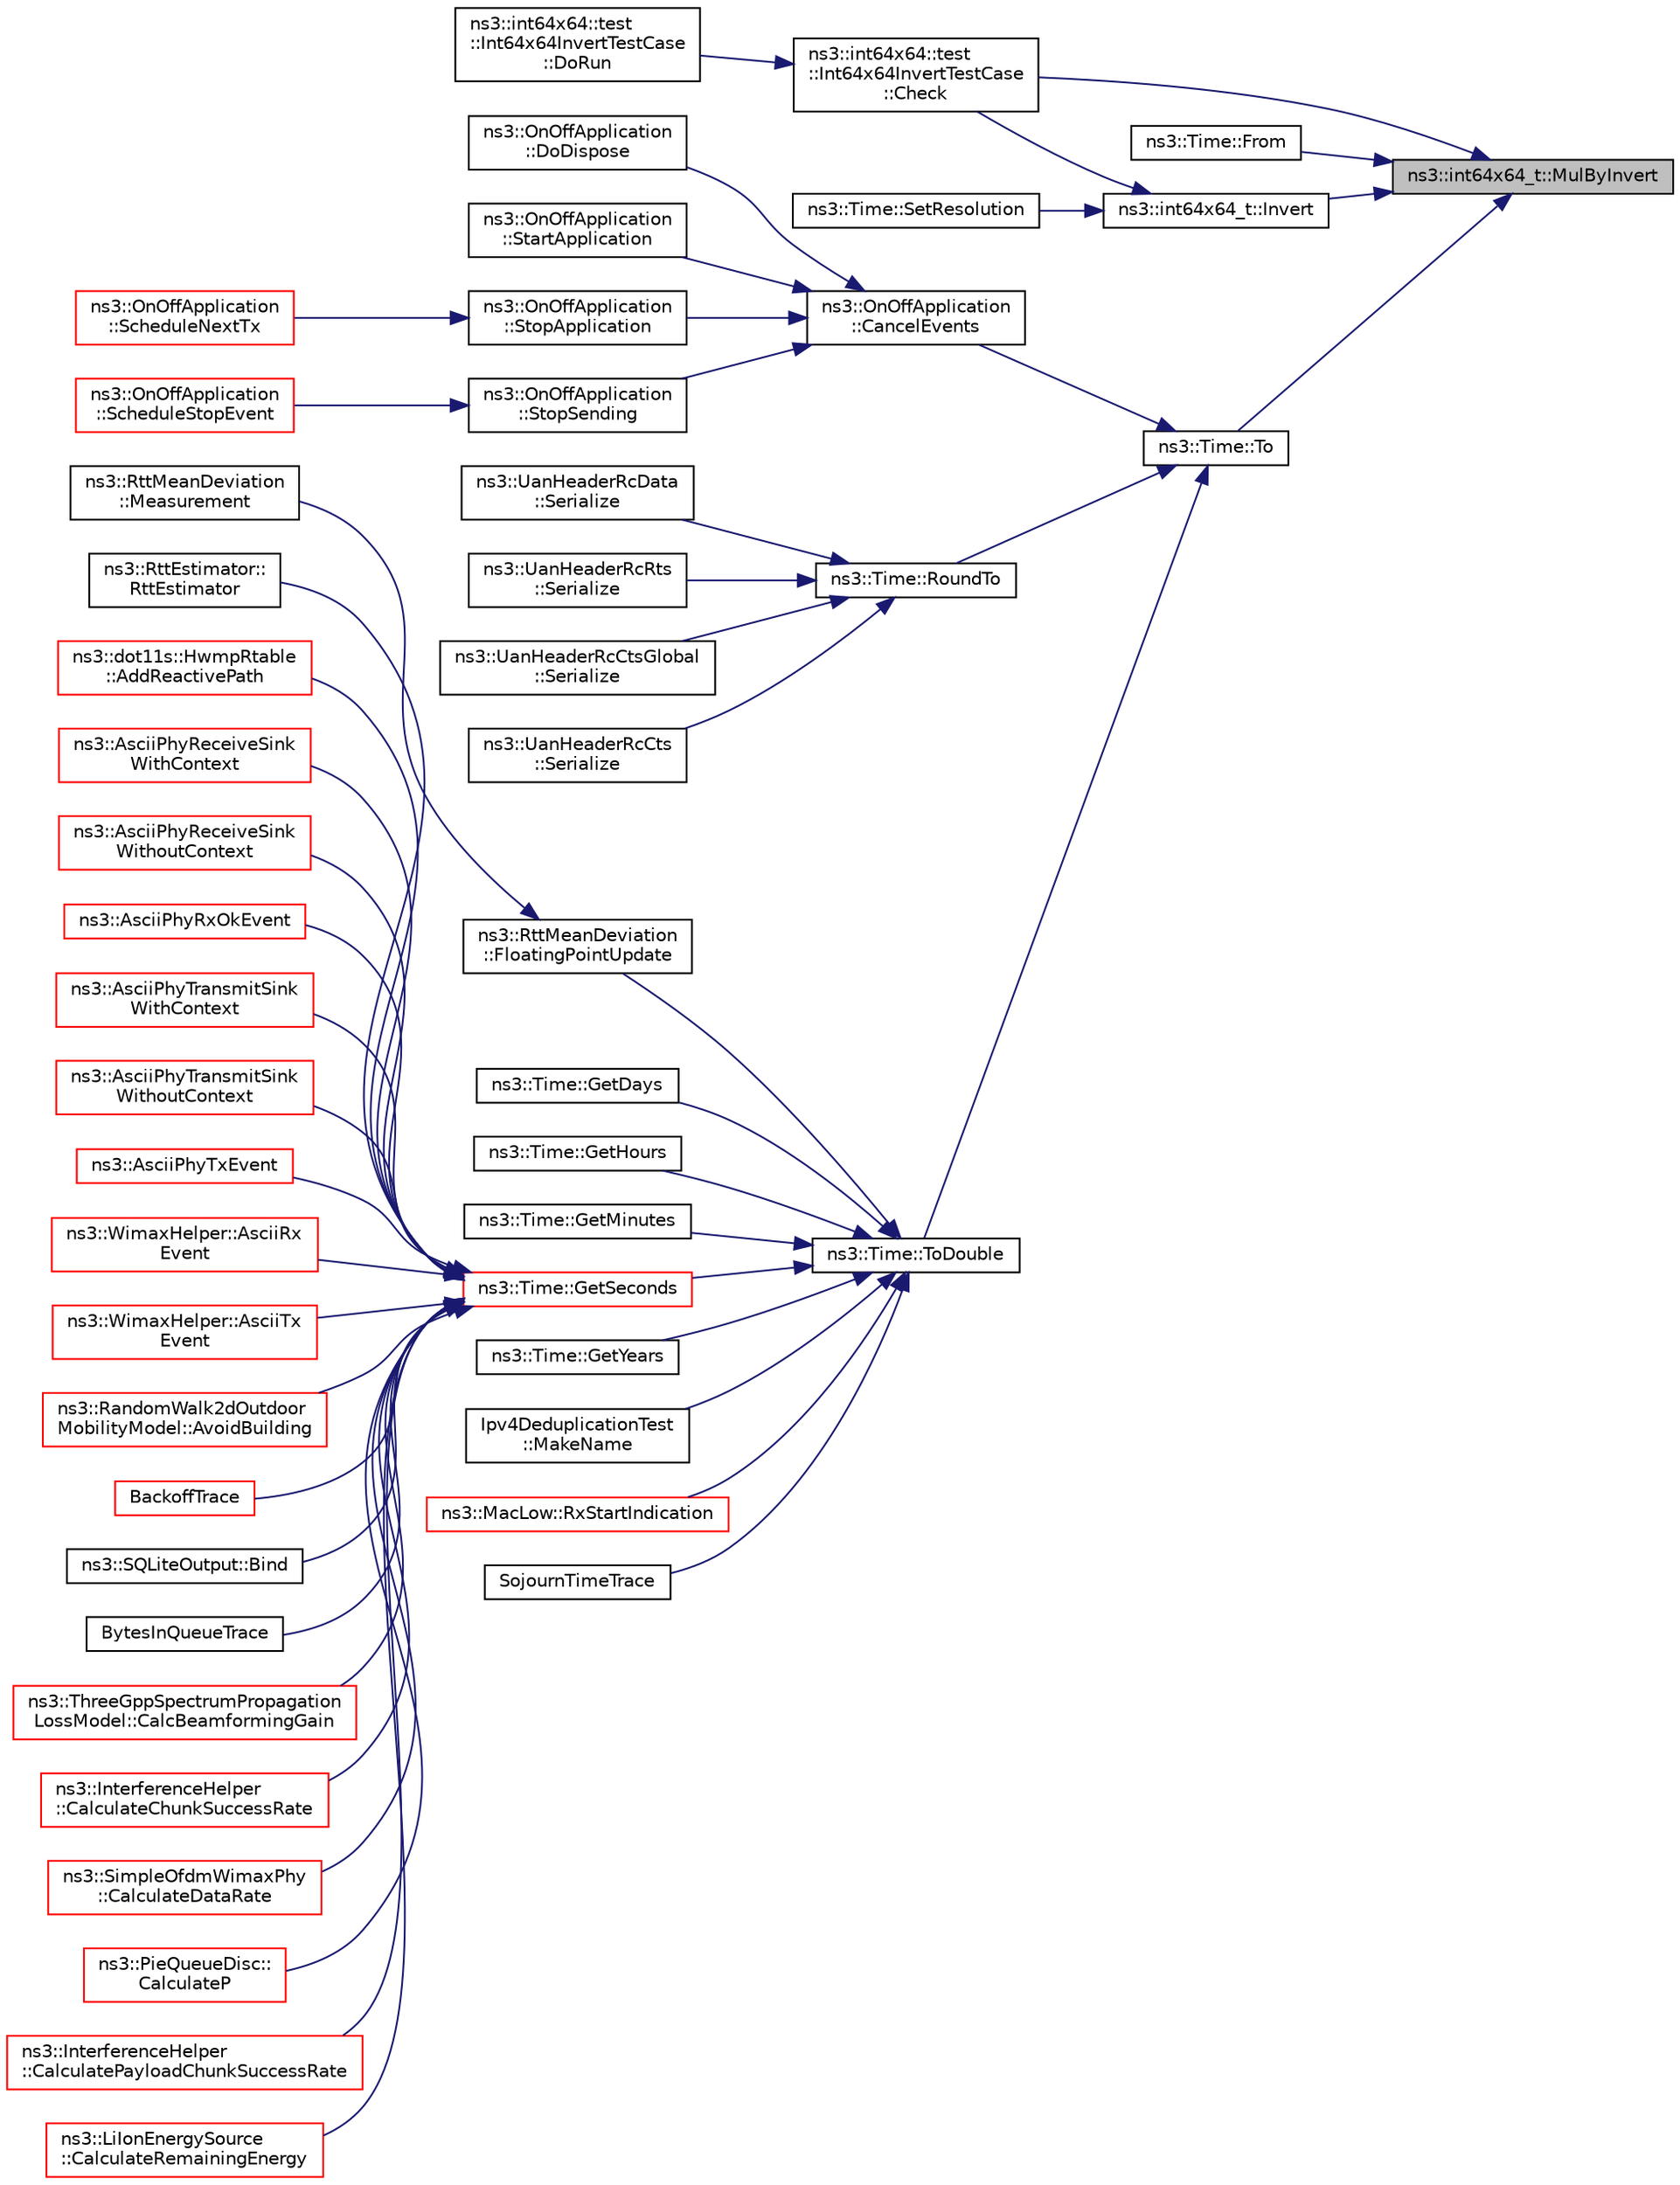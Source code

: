 digraph "ns3::int64x64_t::MulByInvert"
{
 // LATEX_PDF_SIZE
  edge [fontname="Helvetica",fontsize="10",labelfontname="Helvetica",labelfontsize="10"];
  node [fontname="Helvetica",fontsize="10",shape=record];
  rankdir="RL";
  Node1 [label="ns3::int64x64_t::MulByInvert",height=0.2,width=0.4,color="black", fillcolor="grey75", style="filled", fontcolor="black",tooltip="Multiply this value by a Q0.128 value, presumably representing an inverse, completing a division oper..."];
  Node1 -> Node2 [dir="back",color="midnightblue",fontsize="10",style="solid",fontname="Helvetica"];
  Node2 [label="ns3::int64x64::test\l::Int64x64InvertTestCase\l::Check",height=0.2,width=0.4,color="black", fillcolor="white", style="filled",URL="$classns3_1_1int64x64_1_1test_1_1_int64x64_invert_test_case.html#ae32039c08b1c09f57e3c3f428ca180fb",tooltip=" "];
  Node2 -> Node3 [dir="back",color="midnightblue",fontsize="10",style="solid",fontname="Helvetica"];
  Node3 [label="ns3::int64x64::test\l::Int64x64InvertTestCase\l::DoRun",height=0.2,width=0.4,color="black", fillcolor="white", style="filled",URL="$classns3_1_1int64x64_1_1test_1_1_int64x64_invert_test_case.html#a57168b2bc7cf7946c6d45fb5ebd597a9",tooltip="Implementation to actually run this TestCase."];
  Node1 -> Node4 [dir="back",color="midnightblue",fontsize="10",style="solid",fontname="Helvetica"];
  Node4 [label="ns3::Time::From",height=0.2,width=0.4,color="black", fillcolor="white", style="filled",URL="$classns3_1_1_time.html#a132d87a88dbff816f6aeea2d7244c3ae",tooltip="Create a Time equal to value in unit unit."];
  Node1 -> Node5 [dir="back",color="midnightblue",fontsize="10",style="solid",fontname="Helvetica"];
  Node5 [label="ns3::int64x64_t::Invert",height=0.2,width=0.4,color="black", fillcolor="white", style="filled",URL="$classns3_1_1int64x64__t.html#ae2dd3639e165b3a6d2f6038f3c190e73",tooltip="Compute the inverse of an integer value."];
  Node5 -> Node2 [dir="back",color="midnightblue",fontsize="10",style="solid",fontname="Helvetica"];
  Node5 -> Node6 [dir="back",color="midnightblue",fontsize="10",style="solid",fontname="Helvetica"];
  Node6 [label="ns3::Time::SetResolution",height=0.2,width=0.4,color="black", fillcolor="white", style="filled",URL="$classns3_1_1_time.html#aba6ca5fd762a8c94884f76f957dd39cf",tooltip="Set the current Resolution."];
  Node1 -> Node7 [dir="back",color="midnightblue",fontsize="10",style="solid",fontname="Helvetica"];
  Node7 [label="ns3::Time::To",height=0.2,width=0.4,color="black", fillcolor="white", style="filled",URL="$classns3_1_1_time.html#a0d851a1d99e3bc29625cc91cbf15e039",tooltip="Get the Time value expressed in a particular unit."];
  Node7 -> Node8 [dir="back",color="midnightblue",fontsize="10",style="solid",fontname="Helvetica"];
  Node8 [label="ns3::OnOffApplication\l::CancelEvents",height=0.2,width=0.4,color="black", fillcolor="white", style="filled",URL="$classns3_1_1_on_off_application.html#afb253c6f54b73e7ca4599ad5541bce5c",tooltip="Cancel all pending events."];
  Node8 -> Node9 [dir="back",color="midnightblue",fontsize="10",style="solid",fontname="Helvetica"];
  Node9 [label="ns3::OnOffApplication\l::DoDispose",height=0.2,width=0.4,color="black", fillcolor="white", style="filled",URL="$classns3_1_1_on_off_application.html#a2f40033ee778880bc21fd73339f38147",tooltip="Destructor implementation."];
  Node8 -> Node10 [dir="back",color="midnightblue",fontsize="10",style="solid",fontname="Helvetica"];
  Node10 [label="ns3::OnOffApplication\l::StartApplication",height=0.2,width=0.4,color="black", fillcolor="white", style="filled",URL="$classns3_1_1_on_off_application.html#a0d9d5f0f60ec877c788c5c0e55c9587b",tooltip="Application specific startup code."];
  Node8 -> Node11 [dir="back",color="midnightblue",fontsize="10",style="solid",fontname="Helvetica"];
  Node11 [label="ns3::OnOffApplication\l::StopApplication",height=0.2,width=0.4,color="black", fillcolor="white", style="filled",URL="$classns3_1_1_on_off_application.html#a944980f8e00a8dcfb14fd4d915396ef7",tooltip="Application specific shutdown code."];
  Node11 -> Node12 [dir="back",color="midnightblue",fontsize="10",style="solid",fontname="Helvetica"];
  Node12 [label="ns3::OnOffApplication\l::ScheduleNextTx",height=0.2,width=0.4,color="red", fillcolor="white", style="filled",URL="$classns3_1_1_on_off_application.html#a654fc8acee0ccc66f1c736a06c5e149d",tooltip="Schedule the next packet transmission."];
  Node8 -> Node16 [dir="back",color="midnightblue",fontsize="10",style="solid",fontname="Helvetica"];
  Node16 [label="ns3::OnOffApplication\l::StopSending",height=0.2,width=0.4,color="black", fillcolor="white", style="filled",URL="$classns3_1_1_on_off_application.html#ab84ce405602879567f051a16ff8518a8",tooltip="Start an Off period."];
  Node16 -> Node17 [dir="back",color="midnightblue",fontsize="10",style="solid",fontname="Helvetica"];
  Node17 [label="ns3::OnOffApplication\l::ScheduleStopEvent",height=0.2,width=0.4,color="red", fillcolor="white", style="filled",URL="$classns3_1_1_on_off_application.html#a77a666c5f73ec9a94fb06ca47c5b6dde",tooltip="Schedule the next Off period start."];
  Node7 -> Node18 [dir="back",color="midnightblue",fontsize="10",style="solid",fontname="Helvetica"];
  Node18 [label="ns3::Time::RoundTo",height=0.2,width=0.4,color="black", fillcolor="white", style="filled",URL="$classns3_1_1_time.html#a203a63101bb3c2b31ca4692b0b1cdd50",tooltip="Round a Time to a specific unit."];
  Node18 -> Node19 [dir="back",color="midnightblue",fontsize="10",style="solid",fontname="Helvetica"];
  Node19 [label="ns3::UanHeaderRcData\l::Serialize",height=0.2,width=0.4,color="black", fillcolor="white", style="filled",URL="$classns3_1_1_uan_header_rc_data.html#a5a584f855c8cbf480699841389b18fdc",tooltip=" "];
  Node18 -> Node20 [dir="back",color="midnightblue",fontsize="10",style="solid",fontname="Helvetica"];
  Node20 [label="ns3::UanHeaderRcRts\l::Serialize",height=0.2,width=0.4,color="black", fillcolor="white", style="filled",URL="$classns3_1_1_uan_header_rc_rts.html#a448a8b6494f8d126b037413874056931",tooltip=" "];
  Node18 -> Node21 [dir="back",color="midnightblue",fontsize="10",style="solid",fontname="Helvetica"];
  Node21 [label="ns3::UanHeaderRcCtsGlobal\l::Serialize",height=0.2,width=0.4,color="black", fillcolor="white", style="filled",URL="$classns3_1_1_uan_header_rc_cts_global.html#a543f240c7df4c34cae472803a8cfe702",tooltip=" "];
  Node18 -> Node22 [dir="back",color="midnightblue",fontsize="10",style="solid",fontname="Helvetica"];
  Node22 [label="ns3::UanHeaderRcCts\l::Serialize",height=0.2,width=0.4,color="black", fillcolor="white", style="filled",URL="$classns3_1_1_uan_header_rc_cts.html#a038808b164509dc6c7588e5e5d250559",tooltip=" "];
  Node7 -> Node23 [dir="back",color="midnightblue",fontsize="10",style="solid",fontname="Helvetica"];
  Node23 [label="ns3::Time::ToDouble",height=0.2,width=0.4,color="black", fillcolor="white", style="filled",URL="$classns3_1_1_time.html#a1f1f3acb86e4ed17643ef4a9ed1564fe",tooltip="Get the Time value expressed in a particular unit."];
  Node23 -> Node24 [dir="back",color="midnightblue",fontsize="10",style="solid",fontname="Helvetica"];
  Node24 [label="ns3::RttMeanDeviation\l::FloatingPointUpdate",height=0.2,width=0.4,color="black", fillcolor="white", style="filled",URL="$classns3_1_1_rtt_mean_deviation.html#a6d3dc77a91e8c9aa23d912f2574111db",tooltip="Method to update the rtt and variation estimates using floating point arithmetic, used when the value..."];
  Node24 -> Node25 [dir="back",color="midnightblue",fontsize="10",style="solid",fontname="Helvetica"];
  Node25 [label="ns3::RttMeanDeviation\l::Measurement",height=0.2,width=0.4,color="black", fillcolor="white", style="filled",URL="$classns3_1_1_rtt_mean_deviation.html#a3e727dacebe30903b9c7ea084564c4e8",tooltip="Add a new measurement to the estimator."];
  Node23 -> Node26 [dir="back",color="midnightblue",fontsize="10",style="solid",fontname="Helvetica"];
  Node26 [label="ns3::Time::GetDays",height=0.2,width=0.4,color="black", fillcolor="white", style="filled",URL="$classns3_1_1_time.html#a0ae471e2e220f37f4e46db0d873c12d7",tooltip="Get an approximation of the time stored in this instance in the indicated unit."];
  Node23 -> Node27 [dir="back",color="midnightblue",fontsize="10",style="solid",fontname="Helvetica"];
  Node27 [label="ns3::Time::GetHours",height=0.2,width=0.4,color="black", fillcolor="white", style="filled",URL="$classns3_1_1_time.html#a13426217b9cdef4629bd0c4558bb2165",tooltip="Get an approximation of the time stored in this instance in the indicated unit."];
  Node23 -> Node28 [dir="back",color="midnightblue",fontsize="10",style="solid",fontname="Helvetica"];
  Node28 [label="ns3::Time::GetMinutes",height=0.2,width=0.4,color="black", fillcolor="white", style="filled",URL="$classns3_1_1_time.html#a128c37bb9e5c16edab14a247fbb062c6",tooltip="Get an approximation of the time stored in this instance in the indicated unit."];
  Node23 -> Node29 [dir="back",color="midnightblue",fontsize="10",style="solid",fontname="Helvetica"];
  Node29 [label="ns3::Time::GetSeconds",height=0.2,width=0.4,color="red", fillcolor="white", style="filled",URL="$classns3_1_1_time.html#a27cb7c22324e0447740929b024dbeb66",tooltip="Get an approximation of the time stored in this instance in the indicated unit."];
  Node29 -> Node30 [dir="back",color="midnightblue",fontsize="10",style="solid",fontname="Helvetica"];
  Node30 [label="ns3::RttEstimator::\lRttEstimator",height=0.2,width=0.4,color="black", fillcolor="white", style="filled",URL="$classns3_1_1_rtt_estimator.html#a86696ed57483bf9e19abbf6978c46581",tooltip=" "];
  Node29 -> Node31 [dir="back",color="midnightblue",fontsize="10",style="solid",fontname="Helvetica"];
  Node31 [label="ns3::dot11s::HwmpRtable\l::AddReactivePath",height=0.2,width=0.4,color="red", fillcolor="white", style="filled",URL="$classns3_1_1dot11s_1_1_hwmp_rtable.html#af764d62637a7c567706f4fa0cc09c51d",tooltip=" "];
  Node29 -> Node37 [dir="back",color="midnightblue",fontsize="10",style="solid",fontname="Helvetica"];
  Node37 [label="ns3::AsciiPhyReceiveSink\lWithContext",height=0.2,width=0.4,color="red", fillcolor="white", style="filled",URL="$namespacens3.html#a040ca8ac0d1c0a56f4e431307cb3058c",tooltip="ASCII Phy receive sink with context."];
  Node29 -> Node40 [dir="back",color="midnightblue",fontsize="10",style="solid",fontname="Helvetica"];
  Node40 [label="ns3::AsciiPhyReceiveSink\lWithoutContext",height=0.2,width=0.4,color="red", fillcolor="white", style="filled",URL="$namespacens3.html#a7ca07e06f80459c9c62e3b4e9eb6ff40",tooltip="ASCII Phy receive sink without context."];
  Node29 -> Node41 [dir="back",color="midnightblue",fontsize="10",style="solid",fontname="Helvetica"];
  Node41 [label="ns3::AsciiPhyRxOkEvent",height=0.2,width=0.4,color="red", fillcolor="white", style="filled",URL="$namespacens3.html#a635a3c90314150e7526c9d6a5cf56a6e",tooltip="Ascii trace callback on successful packet reception."];
  Node29 -> Node46 [dir="back",color="midnightblue",fontsize="10",style="solid",fontname="Helvetica"];
  Node46 [label="ns3::AsciiPhyTransmitSink\lWithContext",height=0.2,width=0.4,color="red", fillcolor="white", style="filled",URL="$namespacens3.html#ae217606eb9244d9c833b9dddbe1a964a",tooltip="ASCII Phy transmit sink with context."];
  Node29 -> Node47 [dir="back",color="midnightblue",fontsize="10",style="solid",fontname="Helvetica"];
  Node47 [label="ns3::AsciiPhyTransmitSink\lWithoutContext",height=0.2,width=0.4,color="red", fillcolor="white", style="filled",URL="$namespacens3.html#af1e94937b00eeb80a08c06ca300bfea5",tooltip="ASCII Phy transmit sink without context."];
  Node29 -> Node48 [dir="back",color="midnightblue",fontsize="10",style="solid",fontname="Helvetica"];
  Node48 [label="ns3::AsciiPhyTxEvent",height=0.2,width=0.4,color="red", fillcolor="white", style="filled",URL="$namespacens3.html#a79a544da2f3466026b671955e8f9d863",tooltip="Ascii trace callback on Phy transmit events."];
  Node29 -> Node49 [dir="back",color="midnightblue",fontsize="10",style="solid",fontname="Helvetica"];
  Node49 [label="ns3::WimaxHelper::AsciiRx\lEvent",height=0.2,width=0.4,color="red", fillcolor="white", style="filled",URL="$classns3_1_1_wimax_helper.html#ab6721a4324c77fd5c9501bfe62a1b29f",tooltip="ASCII trace receive event."];
  Node29 -> Node51 [dir="back",color="midnightblue",fontsize="10",style="solid",fontname="Helvetica"];
  Node51 [label="ns3::WimaxHelper::AsciiTx\lEvent",height=0.2,width=0.4,color="red", fillcolor="white", style="filled",URL="$classns3_1_1_wimax_helper.html#a7fd62a344ec6c2018316a3be5e9d2646",tooltip="ASCII trace transmit event."];
  Node29 -> Node52 [dir="back",color="midnightblue",fontsize="10",style="solid",fontname="Helvetica"];
  Node52 [label="ns3::RandomWalk2dOutdoor\lMobilityModel::AvoidBuilding",height=0.2,width=0.4,color="red", fillcolor="white", style="filled",URL="$classns3_1_1_random_walk2d_outdoor_mobility_model.html#a05a7121624c2bfbe7d1e29199e025105",tooltip="Avoid a building."];
  Node29 -> Node58 [dir="back",color="midnightblue",fontsize="10",style="solid",fontname="Helvetica"];
  Node58 [label="BackoffTrace",height=0.2,width=0.4,color="red", fillcolor="white", style="filled",URL="$wifi-bianchi_8cc.html#ab715e7c5ad18e513c5792de9c0951a79",tooltip=" "];
  Node29 -> Node60 [dir="back",color="midnightblue",fontsize="10",style="solid",fontname="Helvetica"];
  Node60 [label="ns3::SQLiteOutput::Bind",height=0.2,width=0.4,color="black", fillcolor="white", style="filled",URL="$classns3_1_1_s_q_lite_output.html#ab20af80bf886a810c7c28fc081e021c7",tooltip=" "];
  Node29 -> Node61 [dir="back",color="midnightblue",fontsize="10",style="solid",fontname="Helvetica"];
  Node61 [label="BytesInQueueTrace",height=0.2,width=0.4,color="black", fillcolor="white", style="filled",URL="$queue-discs-benchmark_8cc.html#a07312f8e65068f9503d91aff321446ba",tooltip=" "];
  Node29 -> Node62 [dir="back",color="midnightblue",fontsize="10",style="solid",fontname="Helvetica"];
  Node62 [label="ns3::ThreeGppSpectrumPropagation\lLossModel::CalcBeamformingGain",height=0.2,width=0.4,color="red", fillcolor="white", style="filled",URL="$classns3_1_1_three_gpp_spectrum_propagation_loss_model.html#ae1baa4535502c719f5b2d9ad44689dbb",tooltip="Computes the beamforming gain and applies it to the tx PSD."];
  Node29 -> Node64 [dir="back",color="midnightblue",fontsize="10",style="solid",fontname="Helvetica"];
  Node64 [label="ns3::InterferenceHelper\l::CalculateChunkSuccessRate",height=0.2,width=0.4,color="red", fillcolor="white", style="filled",URL="$classns3_1_1_interference_helper.html#a430cf5d51fa5ea6e1a74585edd6ed311",tooltip="Calculate the success rate of the chunk given the SINR, duration, and Wi-Fi mode."];
  Node29 -> Node68 [dir="back",color="midnightblue",fontsize="10",style="solid",fontname="Helvetica"];
  Node68 [label="ns3::SimpleOfdmWimaxPhy\l::CalculateDataRate",height=0.2,width=0.4,color="red", fillcolor="white", style="filled",URL="$classns3_1_1_simple_ofdm_wimax_phy.html#a1f8bbd76211b6cdda9477a5af6029b4a",tooltip="Calculate data rate."];
  Node29 -> Node70 [dir="back",color="midnightblue",fontsize="10",style="solid",fontname="Helvetica"];
  Node70 [label="ns3::PieQueueDisc::\lCalculateP",height=0.2,width=0.4,color="red", fillcolor="white", style="filled",URL="$classns3_1_1_pie_queue_disc.html#a43714379ecc42291464ea1e861ac6633",tooltip="Periodically update the drop probability based on the delay samples: not only the current delay sampl..."];
  Node29 -> Node72 [dir="back",color="midnightblue",fontsize="10",style="solid",fontname="Helvetica"];
  Node72 [label="ns3::InterferenceHelper\l::CalculatePayloadChunkSuccessRate",height=0.2,width=0.4,color="red", fillcolor="white", style="filled",URL="$classns3_1_1_interference_helper.html#ad5d3ad27b948c541c4440e846e214d0c",tooltip="Calculate the success rate of the payload chunk given the SINR, duration, and Wi-Fi mode."];
  Node29 -> Node74 [dir="back",color="midnightblue",fontsize="10",style="solid",fontname="Helvetica"];
  Node74 [label="ns3::LiIonEnergySource\l::CalculateRemainingEnergy",height=0.2,width=0.4,color="red", fillcolor="white", style="filled",URL="$classns3_1_1_li_ion_energy_source.html#a7df49ec678488cab1e5d57a2ee7e3ddb",tooltip="Calculates remaining energy."];
  Node23 -> Node581 [dir="back",color="midnightblue",fontsize="10",style="solid",fontname="Helvetica"];
  Node581 [label="ns3::Time::GetYears",height=0.2,width=0.4,color="black", fillcolor="white", style="filled",URL="$classns3_1_1_time.html#ad232b82003524ae4135b275caf29d216",tooltip="Get an approximation of the time stored in this instance in the indicated unit."];
  Node23 -> Node582 [dir="back",color="midnightblue",fontsize="10",style="solid",fontname="Helvetica"];
  Node582 [label="Ipv4DeduplicationTest\l::MakeName",height=0.2,width=0.4,color="black", fillcolor="white", style="filled",URL="$class_ipv4_deduplication_test.html#aa0538ad446843ba87da0e71c6e96e3fe",tooltip=" "];
  Node23 -> Node583 [dir="back",color="midnightblue",fontsize="10",style="solid",fontname="Helvetica"];
  Node583 [label="ns3::MacLow::RxStartIndication",height=0.2,width=0.4,color="red", fillcolor="white", style="filled",URL="$classns3_1_1_mac_low.html#af096a2fe9597c4ca80ae1af4870a45a8",tooltip=" "];
  Node23 -> Node586 [dir="back",color="midnightblue",fontsize="10",style="solid",fontname="Helvetica"];
  Node586 [label="SojournTimeTrace",height=0.2,width=0.4,color="black", fillcolor="white", style="filled",URL="$traffic-control_8cc.html#add61a5c3cc3b3fbf501fdf12bb381be4",tooltip=" "];
}
